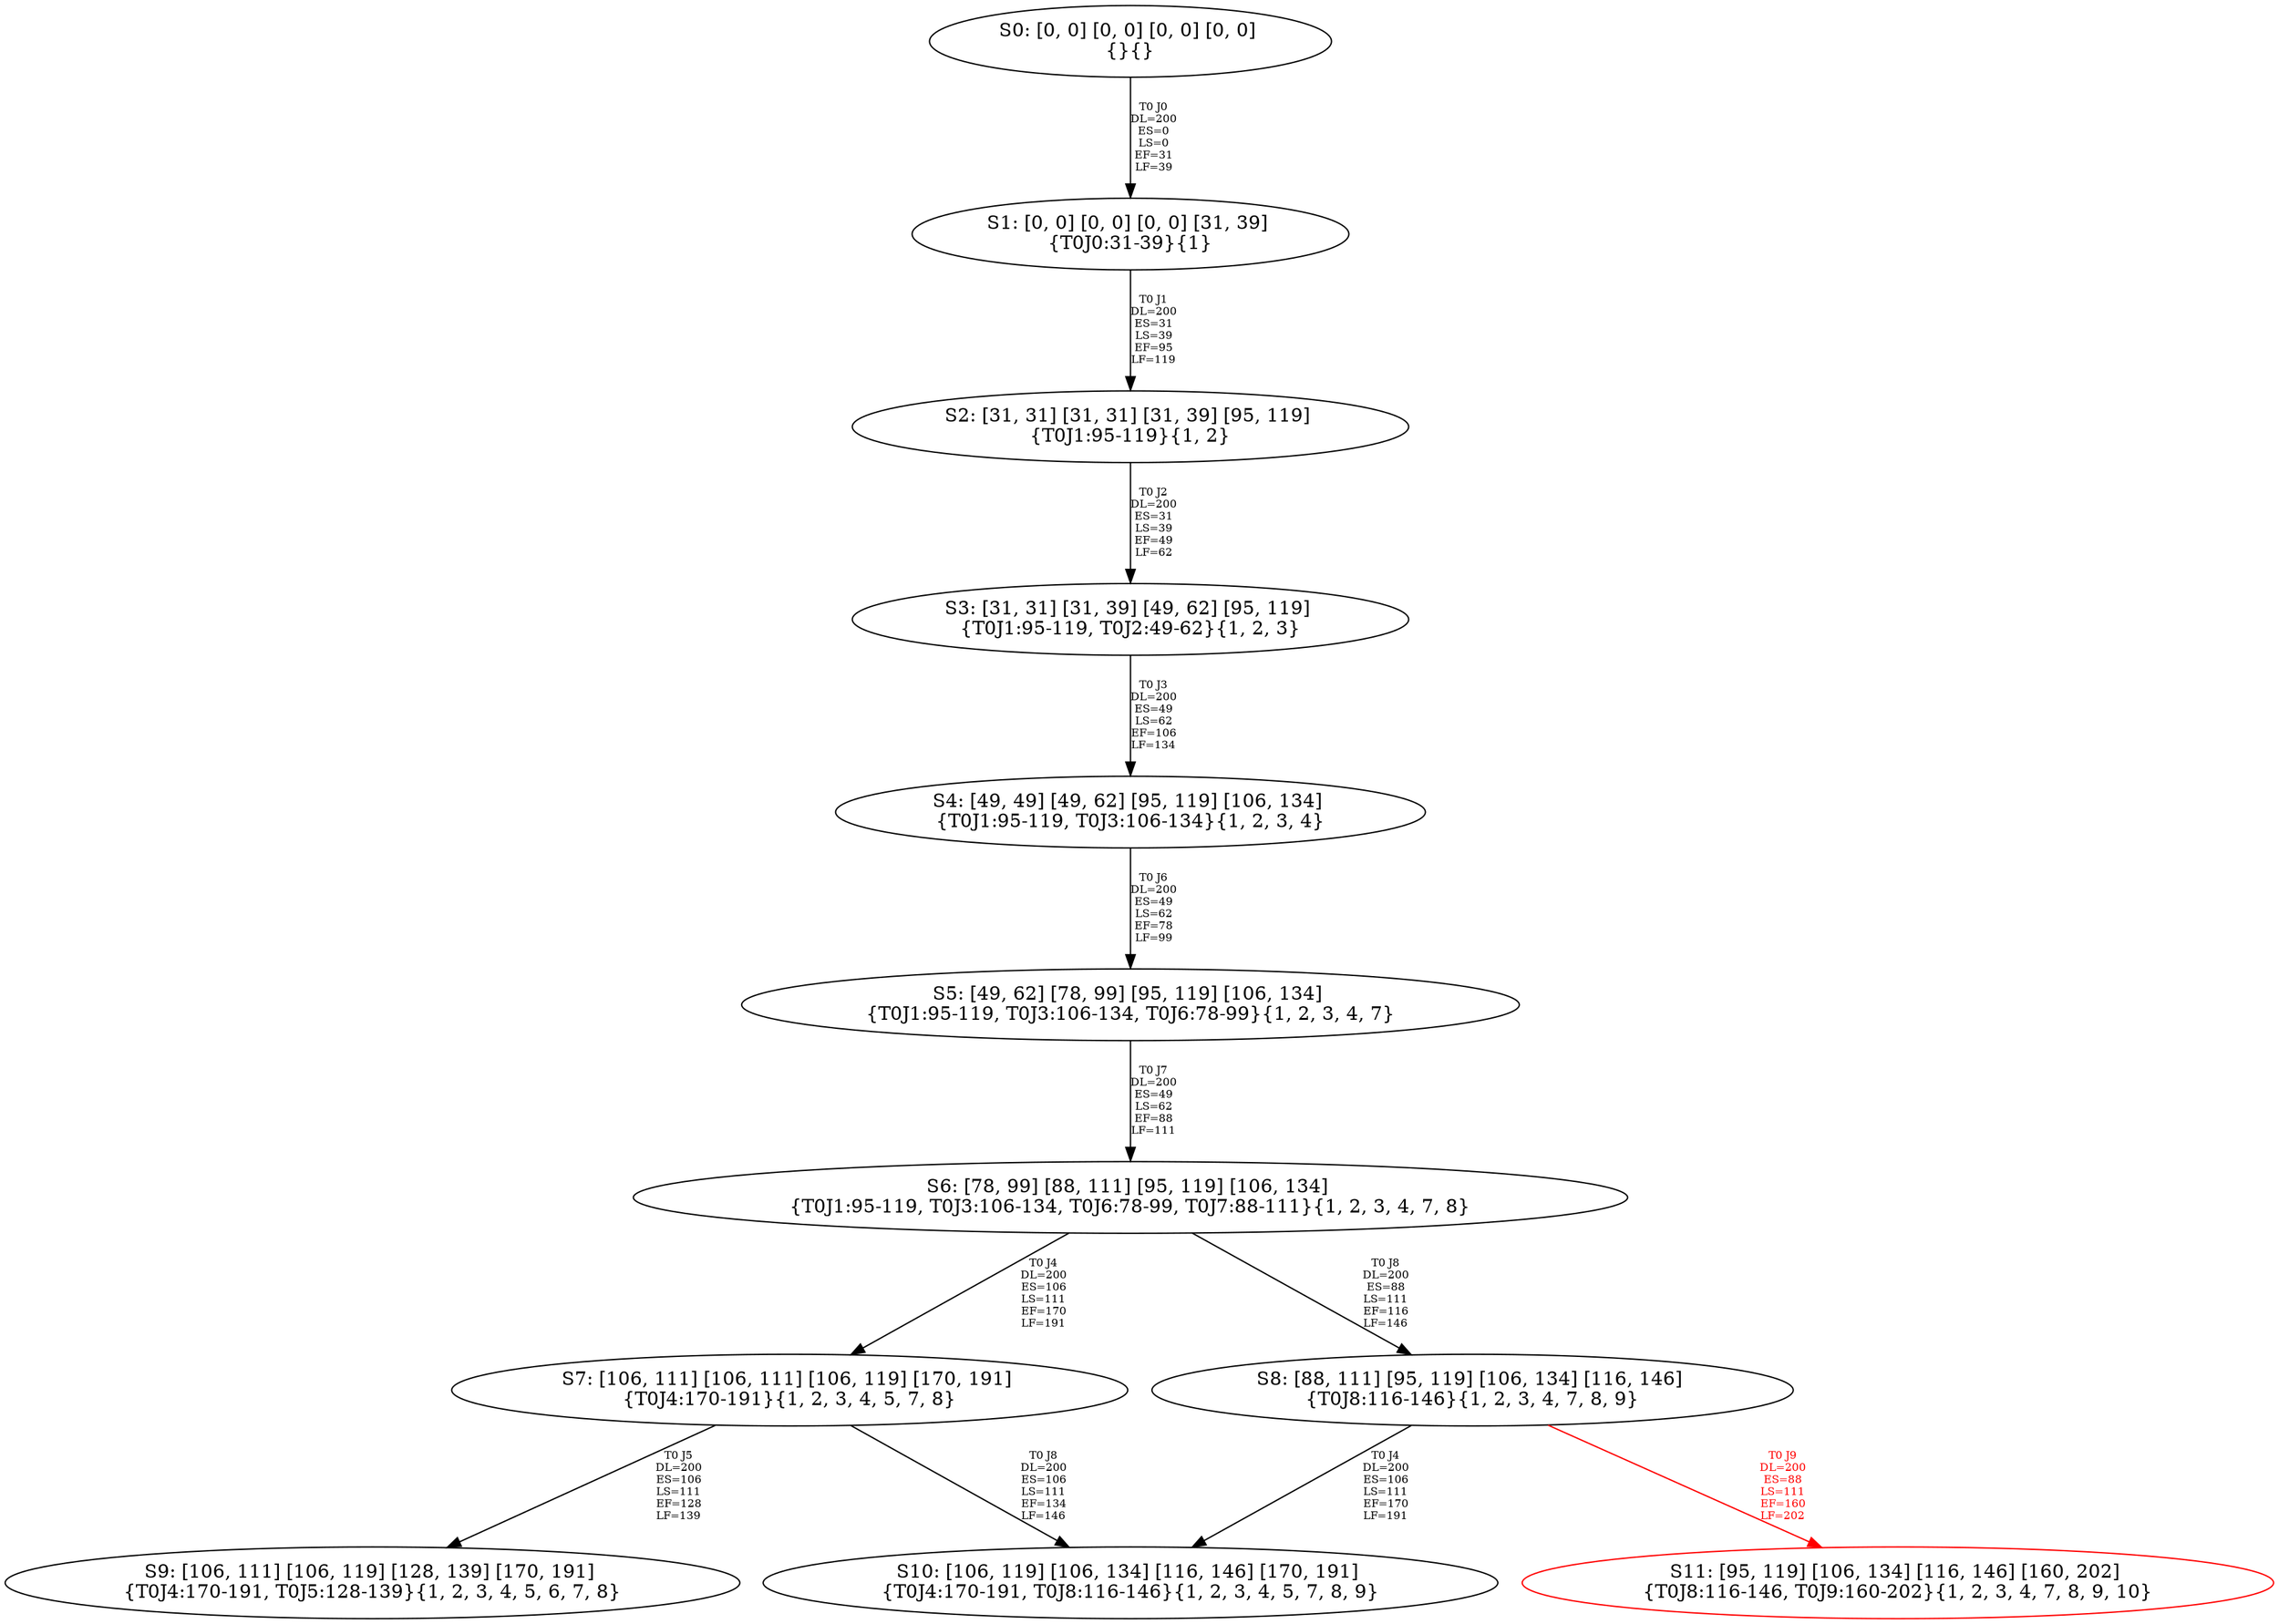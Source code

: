 digraph {
	S0[label="S0: [0, 0] [0, 0] [0, 0] [0, 0] \n{}{}"];
	S1[label="S1: [0, 0] [0, 0] [0, 0] [31, 39] \n{T0J0:31-39}{1}"];
	S2[label="S2: [31, 31] [31, 31] [31, 39] [95, 119] \n{T0J1:95-119}{1, 2}"];
	S3[label="S3: [31, 31] [31, 39] [49, 62] [95, 119] \n{T0J1:95-119, T0J2:49-62}{1, 2, 3}"];
	S4[label="S4: [49, 49] [49, 62] [95, 119] [106, 134] \n{T0J1:95-119, T0J3:106-134}{1, 2, 3, 4}"];
	S5[label="S5: [49, 62] [78, 99] [95, 119] [106, 134] \n{T0J1:95-119, T0J3:106-134, T0J6:78-99}{1, 2, 3, 4, 7}"];
	S6[label="S6: [78, 99] [88, 111] [95, 119] [106, 134] \n{T0J1:95-119, T0J3:106-134, T0J6:78-99, T0J7:88-111}{1, 2, 3, 4, 7, 8}"];
	S7[label="S7: [106, 111] [106, 111] [106, 119] [170, 191] \n{T0J4:170-191}{1, 2, 3, 4, 5, 7, 8}"];
	S8[label="S8: [88, 111] [95, 119] [106, 134] [116, 146] \n{T0J8:116-146}{1, 2, 3, 4, 7, 8, 9}"];
	S9[label="S9: [106, 111] [106, 119] [128, 139] [170, 191] \n{T0J4:170-191, T0J5:128-139}{1, 2, 3, 4, 5, 6, 7, 8}"];
	S10[label="S10: [106, 119] [106, 134] [116, 146] [170, 191] \n{T0J4:170-191, T0J8:116-146}{1, 2, 3, 4, 5, 7, 8, 9}"];
	S11[label="S11: [95, 119] [106, 134] [116, 146] [160, 202] \n{T0J8:116-146, T0J9:160-202}{1, 2, 3, 4, 7, 8, 9, 10}"];
	S0 -> S1[label="T0 J0\nDL=200\nES=0\nLS=0\nEF=31\nLF=39",fontsize=8];
	S1 -> S2[label="T0 J1\nDL=200\nES=31\nLS=39\nEF=95\nLF=119",fontsize=8];
	S2 -> S3[label="T0 J2\nDL=200\nES=31\nLS=39\nEF=49\nLF=62",fontsize=8];
	S3 -> S4[label="T0 J3\nDL=200\nES=49\nLS=62\nEF=106\nLF=134",fontsize=8];
	S4 -> S5[label="T0 J6\nDL=200\nES=49\nLS=62\nEF=78\nLF=99",fontsize=8];
	S5 -> S6[label="T0 J7\nDL=200\nES=49\nLS=62\nEF=88\nLF=111",fontsize=8];
	S6 -> S7[label="T0 J4\nDL=200\nES=106\nLS=111\nEF=170\nLF=191",fontsize=8];
	S6 -> S8[label="T0 J8\nDL=200\nES=88\nLS=111\nEF=116\nLF=146",fontsize=8];
	S7 -> S9[label="T0 J5\nDL=200\nES=106\nLS=111\nEF=128\nLF=139",fontsize=8];
	S7 -> S10[label="T0 J8\nDL=200\nES=106\nLS=111\nEF=134\nLF=146",fontsize=8];
	S8 -> S10[label="T0 J4\nDL=200\nES=106\nLS=111\nEF=170\nLF=191",fontsize=8];
	S8 -> S11[label="T0 J9\nDL=200\nES=88\nLS=111\nEF=160\nLF=202",color=Red,fontcolor=Red,fontsize=8];
S11[color=Red];
}
